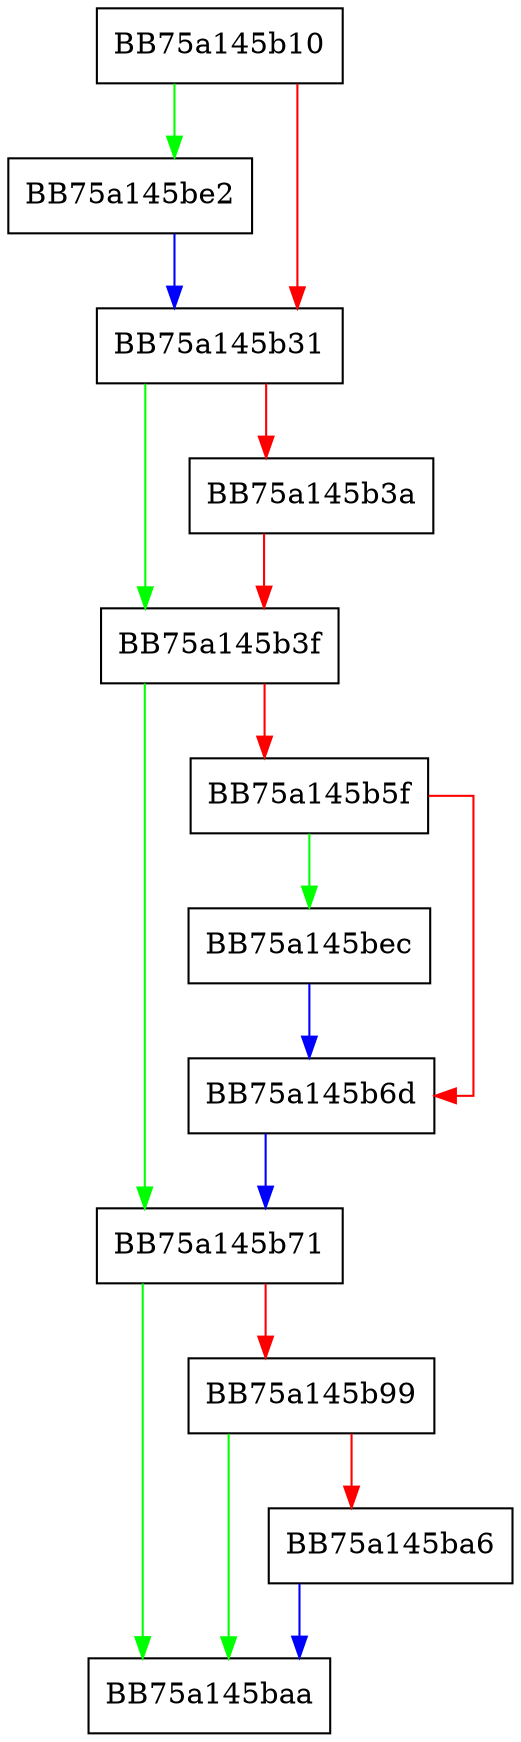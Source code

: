 digraph SyncPostClose {
  node [shape="box"];
  graph [splines=ortho];
  BB75a145b10 -> BB75a145be2 [color="green"];
  BB75a145b10 -> BB75a145b31 [color="red"];
  BB75a145b31 -> BB75a145b3f [color="green"];
  BB75a145b31 -> BB75a145b3a [color="red"];
  BB75a145b3a -> BB75a145b3f [color="red"];
  BB75a145b3f -> BB75a145b71 [color="green"];
  BB75a145b3f -> BB75a145b5f [color="red"];
  BB75a145b5f -> BB75a145bec [color="green"];
  BB75a145b5f -> BB75a145b6d [color="red"];
  BB75a145b6d -> BB75a145b71 [color="blue"];
  BB75a145b71 -> BB75a145baa [color="green"];
  BB75a145b71 -> BB75a145b99 [color="red"];
  BB75a145b99 -> BB75a145baa [color="green"];
  BB75a145b99 -> BB75a145ba6 [color="red"];
  BB75a145ba6 -> BB75a145baa [color="blue"];
  BB75a145be2 -> BB75a145b31 [color="blue"];
  BB75a145bec -> BB75a145b6d [color="blue"];
}